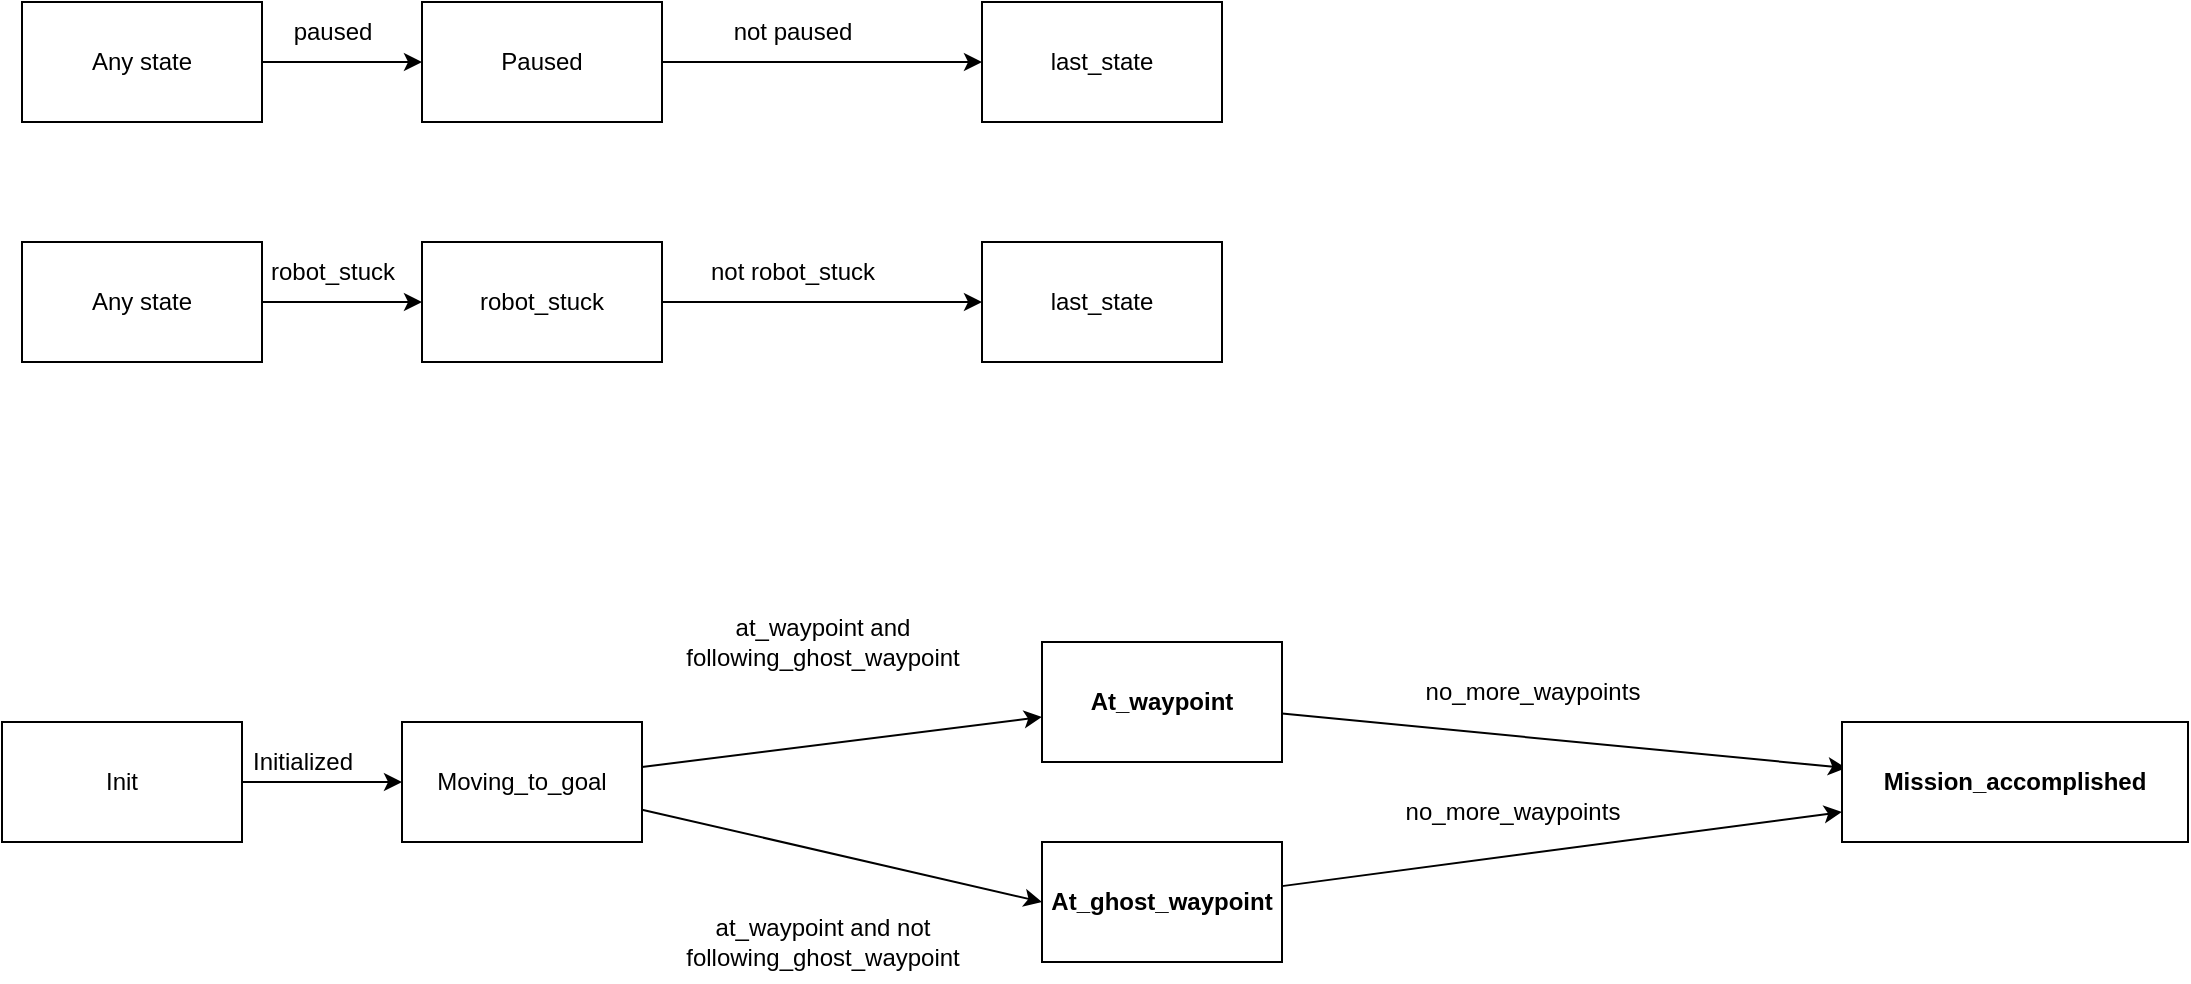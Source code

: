 <mxfile>
    <diagram id="g-OVy9la5aF9gEaos1mo" name="Autonomous_fsm">
        <mxGraphModel dx="1027" dy="1785" grid="1" gridSize="10" guides="1" tooltips="1" connect="1" arrows="1" fold="1" page="1" pageScale="1" pageWidth="827" pageHeight="1169" math="0" shadow="0">
            <root>
                <mxCell id="0"/>
                <mxCell id="1" parent="0"/>
                <mxCell id="5" value="" style="edgeStyle=none;html=1;" parent="1" source="3" target="4" edge="1">
                    <mxGeometry relative="1" as="geometry"/>
                </mxCell>
                <mxCell id="3" value="Init" style="rounded=0;whiteSpace=wrap;html=1;" parent="1" vertex="1">
                    <mxGeometry x="240" y="180" width="120" height="60" as="geometry"/>
                </mxCell>
                <mxCell id="7" value="" style="edgeStyle=none;html=1;" parent="1" source="4" target="6" edge="1">
                    <mxGeometry relative="1" as="geometry"/>
                </mxCell>
                <mxCell id="9" style="edgeStyle=none;html=1;entryX=0;entryY=0.5;entryDx=0;entryDy=0;" parent="1" source="4" target="8" edge="1">
                    <mxGeometry relative="1" as="geometry"/>
                </mxCell>
                <mxCell id="4" value="Moving_to_goal" style="rounded=0;whiteSpace=wrap;html=1;" parent="1" vertex="1">
                    <mxGeometry x="440" y="180" width="120" height="60" as="geometry"/>
                </mxCell>
                <mxCell id="14" style="edgeStyle=none;html=1;entryX=0.012;entryY=0.383;entryDx=0;entryDy=0;entryPerimeter=0;" parent="1" source="6" target="13" edge="1">
                    <mxGeometry relative="1" as="geometry"/>
                </mxCell>
                <mxCell id="6" value="At_waypoint" style="rounded=0;whiteSpace=wrap;html=1;fontStyle=1" parent="1" vertex="1">
                    <mxGeometry x="760" y="140" width="120" height="60" as="geometry"/>
                </mxCell>
                <mxCell id="15" style="edgeStyle=none;html=1;entryX=0;entryY=0.75;entryDx=0;entryDy=0;" parent="1" source="8" target="13" edge="1">
                    <mxGeometry relative="1" as="geometry"/>
                </mxCell>
                <mxCell id="8" value="At_ghost_waypoint" style="rounded=0;whiteSpace=wrap;html=1;fontStyle=1" parent="1" vertex="1">
                    <mxGeometry x="760" y="240" width="120" height="60" as="geometry"/>
                </mxCell>
                <mxCell id="12" value="" style="edgeStyle=none;html=1;" parent="1" source="10" target="11" edge="1">
                    <mxGeometry relative="1" as="geometry"/>
                </mxCell>
                <mxCell id="10" value="Any state" style="rounded=0;whiteSpace=wrap;html=1;" parent="1" vertex="1">
                    <mxGeometry x="250" y="-60" width="120" height="60" as="geometry"/>
                </mxCell>
                <mxCell id="22" value="" style="edgeStyle=none;html=1;" parent="1" source="11" target="21" edge="1">
                    <mxGeometry relative="1" as="geometry"/>
                </mxCell>
                <mxCell id="11" value="robot_stuck" style="rounded=0;whiteSpace=wrap;html=1;" parent="1" vertex="1">
                    <mxGeometry x="450" y="-60" width="120" height="60" as="geometry"/>
                </mxCell>
                <mxCell id="13" value="Mission_accomplished" style="rounded=0;whiteSpace=wrap;html=1;fontStyle=1" parent="1" vertex="1">
                    <mxGeometry x="1160" y="180" width="173" height="60" as="geometry"/>
                </mxCell>
                <mxCell id="16" value="at_waypoint and &lt;br&gt;following_ghost_waypoint" style="text;html=1;align=center;verticalAlign=middle;resizable=0;points=[];autosize=1;strokeColor=none;fillColor=none;" parent="1" vertex="1">
                    <mxGeometry x="570" y="120" width="160" height="40" as="geometry"/>
                </mxCell>
                <mxCell id="17" value="at_waypoint and not&lt;br&gt;following_ghost_waypoint" style="text;html=1;align=center;verticalAlign=middle;resizable=0;points=[];autosize=1;strokeColor=none;fillColor=none;" parent="1" vertex="1">
                    <mxGeometry x="570" y="270" width="160" height="40" as="geometry"/>
                </mxCell>
                <mxCell id="18" value="robot_stuck" style="text;html=1;align=center;verticalAlign=middle;resizable=0;points=[];autosize=1;strokeColor=none;fillColor=none;" parent="1" vertex="1">
                    <mxGeometry x="360" y="-60" width="90" height="30" as="geometry"/>
                </mxCell>
                <mxCell id="19" value="no_more_waypoints" style="text;html=1;align=center;verticalAlign=middle;resizable=0;points=[];autosize=1;strokeColor=none;fillColor=none;" parent="1" vertex="1">
                    <mxGeometry x="940" y="150" width="130" height="30" as="geometry"/>
                </mxCell>
                <mxCell id="20" value="no_more_waypoints" style="text;html=1;align=center;verticalAlign=middle;resizable=0;points=[];autosize=1;strokeColor=none;fillColor=none;" parent="1" vertex="1">
                    <mxGeometry x="930" y="210" width="130" height="30" as="geometry"/>
                </mxCell>
                <mxCell id="21" value="last_state" style="rounded=0;whiteSpace=wrap;html=1;" parent="1" vertex="1">
                    <mxGeometry x="730" y="-60" width="120" height="60" as="geometry"/>
                </mxCell>
                <mxCell id="23" value="not robot_stuck" style="text;html=1;align=center;verticalAlign=middle;resizable=0;points=[];autosize=1;strokeColor=none;fillColor=none;" parent="1" vertex="1">
                    <mxGeometry x="580" y="-60" width="110" height="30" as="geometry"/>
                </mxCell>
                <mxCell id="24" value="" style="edgeStyle=none;html=1;" edge="1" source="25" target="27" parent="1">
                    <mxGeometry relative="1" as="geometry"/>
                </mxCell>
                <mxCell id="25" value="Any state" style="rounded=0;whiteSpace=wrap;html=1;" vertex="1" parent="1">
                    <mxGeometry x="250" y="-180" width="120" height="60" as="geometry"/>
                </mxCell>
                <mxCell id="26" value="" style="edgeStyle=none;html=1;" edge="1" source="27" target="29" parent="1">
                    <mxGeometry relative="1" as="geometry"/>
                </mxCell>
                <mxCell id="27" value="Paused" style="rounded=0;whiteSpace=wrap;html=1;" vertex="1" parent="1">
                    <mxGeometry x="450" y="-180" width="120" height="60" as="geometry"/>
                </mxCell>
                <mxCell id="28" value="paused" style="text;html=1;align=center;verticalAlign=middle;resizable=0;points=[];autosize=1;strokeColor=none;fillColor=none;" vertex="1" parent="1">
                    <mxGeometry x="375" y="-180" width="60" height="30" as="geometry"/>
                </mxCell>
                <mxCell id="29" value="last_state" style="rounded=0;whiteSpace=wrap;html=1;" vertex="1" parent="1">
                    <mxGeometry x="730" y="-180" width="120" height="60" as="geometry"/>
                </mxCell>
                <mxCell id="30" value="not paused" style="text;html=1;align=center;verticalAlign=middle;resizable=0;points=[];autosize=1;strokeColor=none;fillColor=none;" vertex="1" parent="1">
                    <mxGeometry x="595" y="-180" width="80" height="30" as="geometry"/>
                </mxCell>
                <mxCell id="0tFI3fNKq_wNAqsL_5Sp-30" value="Initialized" style="text;html=1;align=center;verticalAlign=middle;resizable=0;points=[];autosize=1;strokeColor=none;fillColor=none;" vertex="1" parent="1">
                    <mxGeometry x="355" y="185" width="70" height="30" as="geometry"/>
                </mxCell>
            </root>
        </mxGraphModel>
    </diagram>
    <diagram id="GFdPsceWZ0zltZNW_IIQ" name="ROS2_integration">
        <mxGraphModel dx="1027" dy="616" grid="1" gridSize="10" guides="1" tooltips="1" connect="1" arrows="1" fold="1" page="1" pageScale="1" pageWidth="827" pageHeight="1169" math="0" shadow="0">
            <root>
                <mxCell id="0"/>
                <mxCell id="1" parent="0"/>
            </root>
        </mxGraphModel>
    </diagram>
    <diagram id="IlXM97JKUpFVq830zyTW" name="Operation_fsm">
        <mxGraphModel dx="1027" dy="616" grid="1" gridSize="10" guides="1" tooltips="1" connect="1" arrows="1" fold="1" page="1" pageScale="1" pageWidth="827" pageHeight="1169" math="0" shadow="0">
            <root>
                <mxCell id="0"/>
                <mxCell id="1" parent="0"/>
            </root>
        </mxGraphModel>
    </diagram>
</mxfile>